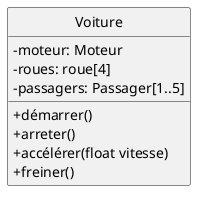 @startuml
skinparam backgroundcolor transparent
hide circle
skinparam classAttributeIconSize 0

class Voiture {
  - moteur: Moteur
  - roues: roue[4]
  - passagers: Passager[1..5]
  + démarrer()
  + arreter()
  + accélérer(float vitesse)
  + freiner()
}
@enduml